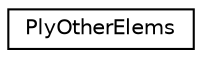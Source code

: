 digraph G
{
  edge [fontname="Helvetica",fontsize="10",labelfontname="Helvetica",labelfontsize="10"];
  node [fontname="Helvetica",fontsize="10",shape=record];
  rankdir=LR;
  Node1 [label="PlyOtherElems",height=0.2,width=0.4,color="black", fillcolor="white", style="filled",URL="$de/d55/structPlyOtherElems.html"];
}
